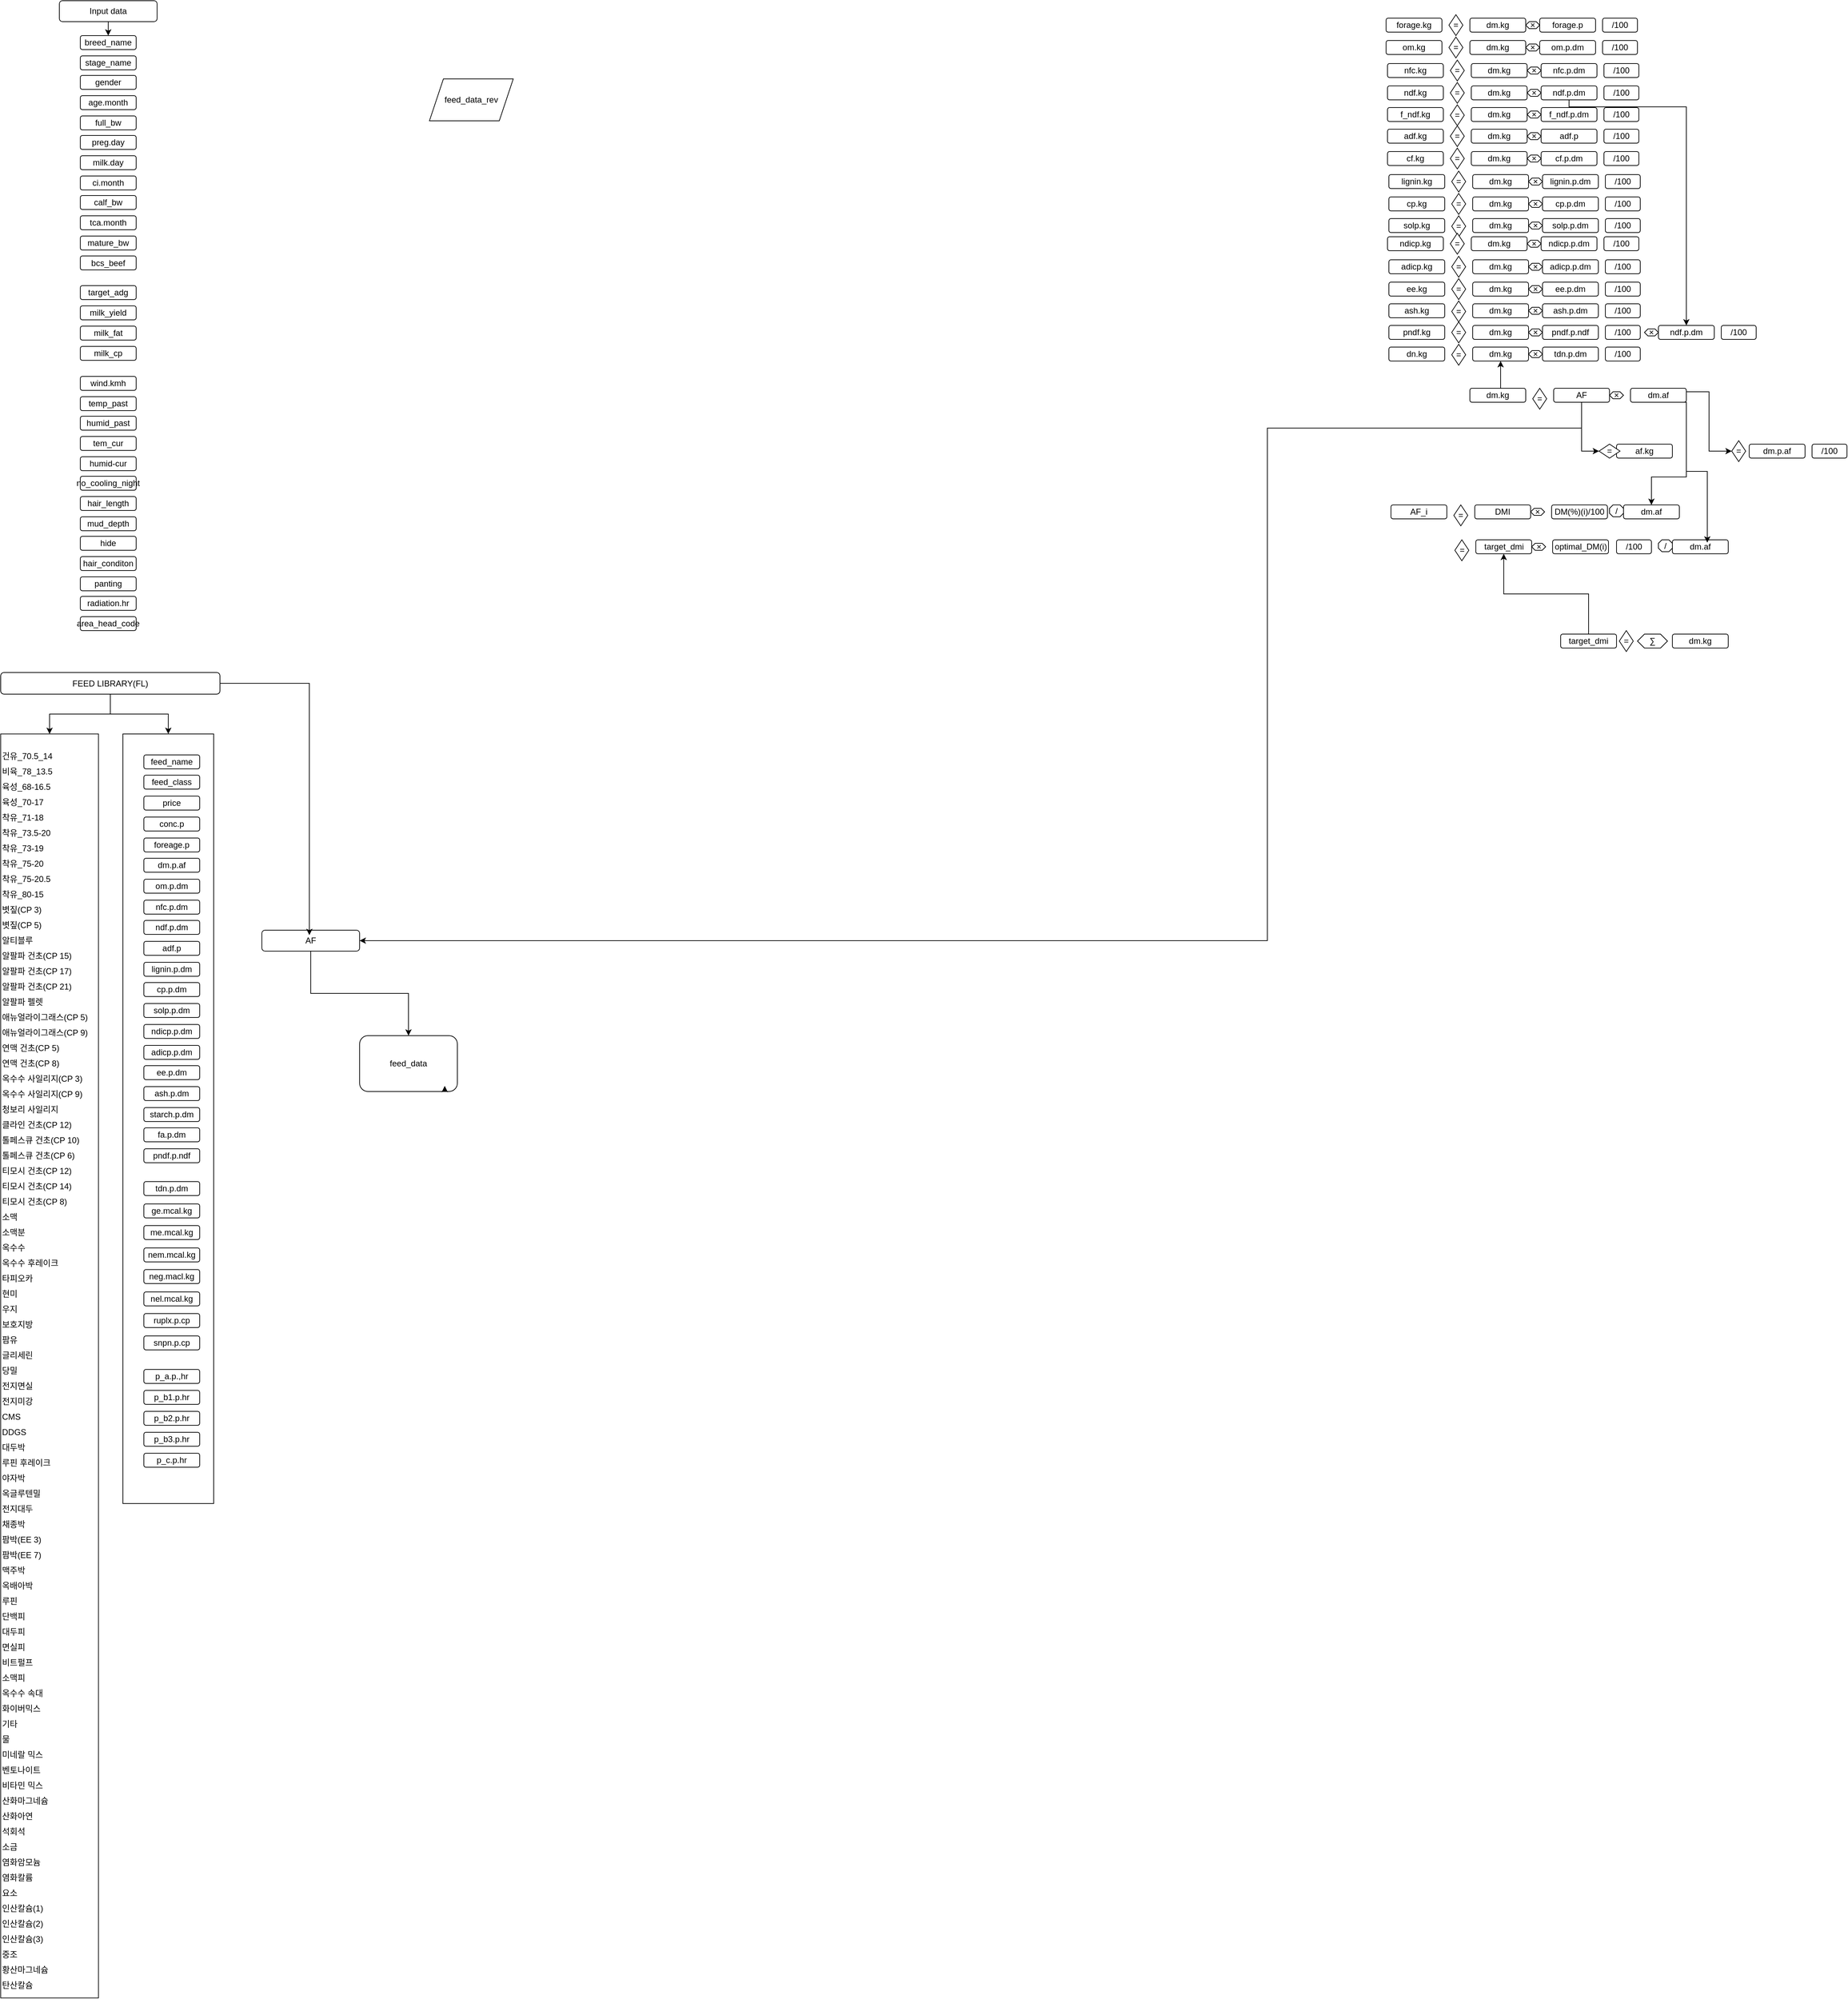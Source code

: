 <mxfile version="28.1.1">
  <diagram name="페이지-1" id="SmW_AwVAWU78kg_NEIRn">
    <mxGraphModel dx="4035" dy="1984" grid="1" gridSize="10" guides="1" tooltips="1" connect="1" arrows="1" fold="1" page="1" pageScale="1" pageWidth="827" pageHeight="1169" math="0" shadow="0">
      <root>
        <mxCell id="0" />
        <mxCell id="1" parent="0" />
        <mxCell id="NkLkqoC_KYj46b-fXLGR-1" value="af.kg" style="rounded=1;whiteSpace=wrap;html=1;" parent="1" vertex="1">
          <mxGeometry x="350" y="473" width="80" height="20" as="geometry" />
        </mxCell>
        <mxCell id="5HfsjVYCLDOKEPZBOpGv-116" style="edgeStyle=orthogonalEdgeStyle;rounded=0;orthogonalLoop=1;jettySize=auto;html=1;exitX=0.5;exitY=1;exitDx=0;exitDy=0;entryX=0.5;entryY=1;entryDx=0;entryDy=0;" edge="1" parent="1" source="NkLkqoC_KYj46b-fXLGR-2" target="5HfsjVYCLDOKEPZBOpGv-115">
          <mxGeometry relative="1" as="geometry" />
        </mxCell>
        <mxCell id="5HfsjVYCLDOKEPZBOpGv-186" style="edgeStyle=orthogonalEdgeStyle;rounded=0;orthogonalLoop=1;jettySize=auto;html=1;exitX=0.5;exitY=1;exitDx=0;exitDy=0;entryX=1;entryY=0.5;entryDx=0;entryDy=0;" edge="1" parent="1" source="NkLkqoC_KYj46b-fXLGR-2" target="5HfsjVYCLDOKEPZBOpGv-141">
          <mxGeometry relative="1" as="geometry">
            <Array as="points">
              <mxPoint x="300" y="450" />
              <mxPoint x="-150" y="450" />
              <mxPoint x="-150" y="1184" />
            </Array>
          </mxGeometry>
        </mxCell>
        <mxCell id="NkLkqoC_KYj46b-fXLGR-2" value="AF" style="rounded=1;whiteSpace=wrap;html=1;" parent="1" vertex="1">
          <mxGeometry x="260" y="393" width="80" height="20" as="geometry" />
        </mxCell>
        <mxCell id="NkLkqoC_KYj46b-fXLGR-115" style="edgeStyle=orthogonalEdgeStyle;rounded=0;orthogonalLoop=1;jettySize=auto;html=1;exitX=0.5;exitY=0;exitDx=0;exitDy=0;entryX=0.5;entryY=1;entryDx=0;entryDy=0;" parent="1" source="NkLkqoC_KYj46b-fXLGR-4" target="NkLkqoC_KYj46b-fXLGR-105" edge="1">
          <mxGeometry relative="1" as="geometry" />
        </mxCell>
        <mxCell id="NkLkqoC_KYj46b-fXLGR-4" value="dm.kg" style="rounded=1;whiteSpace=wrap;html=1;" parent="1" vertex="1">
          <mxGeometry x="140" y="393" width="80" height="20" as="geometry" />
        </mxCell>
        <mxCell id="NkLkqoC_KYj46b-fXLGR-5" value="dm.p.af" style="rounded=1;whiteSpace=wrap;html=1;" parent="1" vertex="1">
          <mxGeometry x="540" y="473" width="80" height="20" as="geometry" />
        </mxCell>
        <mxCell id="NkLkqoC_KYj46b-fXLGR-7" value="=" style="rhombus;whiteSpace=wrap;html=1;" parent="1" vertex="1">
          <mxGeometry x="230" y="393" width="20" height="30" as="geometry" />
        </mxCell>
        <mxCell id="NkLkqoC_KYj46b-fXLGR-10" value="×" style="whiteSpace=wrap;html=1;shape=mxgraph.basic.octagon2;align=center;verticalAlign=middle;dx=15;" parent="1" vertex="1">
          <mxGeometry x="340" y="398" width="20" height="10" as="geometry" />
        </mxCell>
        <mxCell id="NkLkqoC_KYj46b-fXLGR-11" value="/100" style="rounded=1;whiteSpace=wrap;html=1;" parent="1" vertex="1">
          <mxGeometry x="630" y="473" width="50" height="20" as="geometry" />
        </mxCell>
        <mxCell id="NkLkqoC_KYj46b-fXLGR-12" value="dm.kg" style="rounded=1;whiteSpace=wrap;html=1;" parent="1" vertex="1">
          <mxGeometry x="140" y="-137" width="80" height="20" as="geometry" />
        </mxCell>
        <mxCell id="NkLkqoC_KYj46b-fXLGR-13" value="forage.p" style="rounded=1;whiteSpace=wrap;html=1;" parent="1" vertex="1">
          <mxGeometry x="240" y="-137" width="80" height="20" as="geometry" />
        </mxCell>
        <mxCell id="NkLkqoC_KYj46b-fXLGR-14" value="×" style="whiteSpace=wrap;html=1;shape=mxgraph.basic.octagon2;align=center;verticalAlign=middle;dx=15;" parent="1" vertex="1">
          <mxGeometry x="220" y="-132" width="20" height="10" as="geometry" />
        </mxCell>
        <mxCell id="NkLkqoC_KYj46b-fXLGR-15" value="/100" style="rounded=1;whiteSpace=wrap;html=1;" parent="1" vertex="1">
          <mxGeometry x="330" y="-137" width="50" height="20" as="geometry" />
        </mxCell>
        <mxCell id="NkLkqoC_KYj46b-fXLGR-16" value="forage.kg" style="rounded=1;whiteSpace=wrap;html=1;" parent="1" vertex="1">
          <mxGeometry x="20" y="-137" width="80" height="20" as="geometry" />
        </mxCell>
        <mxCell id="NkLkqoC_KYj46b-fXLGR-17" value="=" style="rhombus;whiteSpace=wrap;html=1;" parent="1" vertex="1">
          <mxGeometry x="110" y="-142" width="20" height="30" as="geometry" />
        </mxCell>
        <mxCell id="NkLkqoC_KYj46b-fXLGR-18" value="dm.kg" style="rounded=1;whiteSpace=wrap;html=1;" parent="1" vertex="1">
          <mxGeometry x="140" y="-105" width="80" height="20" as="geometry" />
        </mxCell>
        <mxCell id="NkLkqoC_KYj46b-fXLGR-19" value="om.p.dm" style="rounded=1;whiteSpace=wrap;html=1;" parent="1" vertex="1">
          <mxGeometry x="240" y="-105" width="80" height="20" as="geometry" />
        </mxCell>
        <mxCell id="NkLkqoC_KYj46b-fXLGR-20" value="×" style="whiteSpace=wrap;html=1;shape=mxgraph.basic.octagon2;align=center;verticalAlign=middle;dx=15;" parent="1" vertex="1">
          <mxGeometry x="220" y="-100" width="20" height="10" as="geometry" />
        </mxCell>
        <mxCell id="NkLkqoC_KYj46b-fXLGR-21" value="/100" style="rounded=1;whiteSpace=wrap;html=1;" parent="1" vertex="1">
          <mxGeometry x="330" y="-105" width="50" height="20" as="geometry" />
        </mxCell>
        <mxCell id="NkLkqoC_KYj46b-fXLGR-22" value="om.kg" style="rounded=1;whiteSpace=wrap;html=1;" parent="1" vertex="1">
          <mxGeometry x="20" y="-105" width="80" height="20" as="geometry" />
        </mxCell>
        <mxCell id="NkLkqoC_KYj46b-fXLGR-23" value="=" style="rhombus;whiteSpace=wrap;html=1;" parent="1" vertex="1">
          <mxGeometry x="110" y="-110" width="20" height="30" as="geometry" />
        </mxCell>
        <mxCell id="NkLkqoC_KYj46b-fXLGR-24" value="dm.kg" style="rounded=1;whiteSpace=wrap;html=1;" parent="1" vertex="1">
          <mxGeometry x="142" y="-72" width="80" height="20" as="geometry" />
        </mxCell>
        <mxCell id="NkLkqoC_KYj46b-fXLGR-25" value="nfc.p.dm" style="rounded=1;whiteSpace=wrap;html=1;" parent="1" vertex="1">
          <mxGeometry x="242" y="-72" width="80" height="20" as="geometry" />
        </mxCell>
        <mxCell id="NkLkqoC_KYj46b-fXLGR-26" value="×" style="whiteSpace=wrap;html=1;shape=mxgraph.basic.octagon2;align=center;verticalAlign=middle;dx=15;" parent="1" vertex="1">
          <mxGeometry x="222" y="-67" width="20" height="10" as="geometry" />
        </mxCell>
        <mxCell id="NkLkqoC_KYj46b-fXLGR-27" value="/100" style="rounded=1;whiteSpace=wrap;html=1;" parent="1" vertex="1">
          <mxGeometry x="332" y="-72" width="50" height="20" as="geometry" />
        </mxCell>
        <mxCell id="NkLkqoC_KYj46b-fXLGR-28" value="nfc.kg" style="rounded=1;whiteSpace=wrap;html=1;" parent="1" vertex="1">
          <mxGeometry x="22" y="-72" width="80" height="20" as="geometry" />
        </mxCell>
        <mxCell id="NkLkqoC_KYj46b-fXLGR-29" value="=" style="rhombus;whiteSpace=wrap;html=1;" parent="1" vertex="1">
          <mxGeometry x="112" y="-77" width="20" height="30" as="geometry" />
        </mxCell>
        <mxCell id="NkLkqoC_KYj46b-fXLGR-30" value="dm.kg" style="rounded=1;whiteSpace=wrap;html=1;" parent="1" vertex="1">
          <mxGeometry x="142" y="-40" width="80" height="20" as="geometry" />
        </mxCell>
        <mxCell id="NkLkqoC_KYj46b-fXLGR-114" style="edgeStyle=orthogonalEdgeStyle;rounded=0;orthogonalLoop=1;jettySize=auto;html=1;exitX=0.5;exitY=1;exitDx=0;exitDy=0;" parent="1" source="NkLkqoC_KYj46b-fXLGR-31" target="NkLkqoC_KYj46b-fXLGR-111" edge="1">
          <mxGeometry relative="1" as="geometry">
            <Array as="points">
              <mxPoint x="282" y="-10" />
              <mxPoint x="450" y="-10" />
            </Array>
          </mxGeometry>
        </mxCell>
        <mxCell id="NkLkqoC_KYj46b-fXLGR-31" value="ndf.p.dm" style="rounded=1;whiteSpace=wrap;html=1;" parent="1" vertex="1">
          <mxGeometry x="242" y="-40" width="80" height="20" as="geometry" />
        </mxCell>
        <mxCell id="NkLkqoC_KYj46b-fXLGR-32" value="×" style="whiteSpace=wrap;html=1;shape=mxgraph.basic.octagon2;align=center;verticalAlign=middle;dx=15;" parent="1" vertex="1">
          <mxGeometry x="222" y="-35" width="20" height="10" as="geometry" />
        </mxCell>
        <mxCell id="NkLkqoC_KYj46b-fXLGR-33" value="/100" style="rounded=1;whiteSpace=wrap;html=1;" parent="1" vertex="1">
          <mxGeometry x="332" y="-40" width="50" height="20" as="geometry" />
        </mxCell>
        <mxCell id="NkLkqoC_KYj46b-fXLGR-34" value="ndf.kg" style="rounded=1;whiteSpace=wrap;html=1;" parent="1" vertex="1">
          <mxGeometry x="22" y="-40" width="80" height="20" as="geometry" />
        </mxCell>
        <mxCell id="NkLkqoC_KYj46b-fXLGR-35" value="=" style="rhombus;whiteSpace=wrap;html=1;" parent="1" vertex="1">
          <mxGeometry x="112" y="-45" width="20" height="30" as="geometry" />
        </mxCell>
        <mxCell id="NkLkqoC_KYj46b-fXLGR-38" value="dm.kg" style="rounded=1;whiteSpace=wrap;html=1;" parent="1" vertex="1">
          <mxGeometry x="142" y="-9" width="80" height="20" as="geometry" />
        </mxCell>
        <mxCell id="NkLkqoC_KYj46b-fXLGR-39" value="f_ndf.p.dm" style="rounded=1;whiteSpace=wrap;html=1;" parent="1" vertex="1">
          <mxGeometry x="242" y="-9" width="80" height="20" as="geometry" />
        </mxCell>
        <mxCell id="NkLkqoC_KYj46b-fXLGR-40" value="×" style="whiteSpace=wrap;html=1;shape=mxgraph.basic.octagon2;align=center;verticalAlign=middle;dx=15;" parent="1" vertex="1">
          <mxGeometry x="222" y="-4" width="20" height="10" as="geometry" />
        </mxCell>
        <mxCell id="NkLkqoC_KYj46b-fXLGR-41" value="/100" style="rounded=1;whiteSpace=wrap;html=1;" parent="1" vertex="1">
          <mxGeometry x="332" y="-9" width="50" height="20" as="geometry" />
        </mxCell>
        <mxCell id="NkLkqoC_KYj46b-fXLGR-42" value="f_ndf.kg" style="rounded=1;whiteSpace=wrap;html=1;" parent="1" vertex="1">
          <mxGeometry x="22" y="-9" width="80" height="20" as="geometry" />
        </mxCell>
        <mxCell id="NkLkqoC_KYj46b-fXLGR-43" value="=" style="rhombus;whiteSpace=wrap;html=1;" parent="1" vertex="1">
          <mxGeometry x="112" y="-13" width="20" height="30" as="geometry" />
        </mxCell>
        <mxCell id="NkLkqoC_KYj46b-fXLGR-44" value="dm.kg" style="rounded=1;whiteSpace=wrap;html=1;" parent="1" vertex="1">
          <mxGeometry x="142" y="22" width="80" height="20" as="geometry" />
        </mxCell>
        <mxCell id="NkLkqoC_KYj46b-fXLGR-45" value="adf.p" style="rounded=1;whiteSpace=wrap;html=1;" parent="1" vertex="1">
          <mxGeometry x="242" y="22" width="80" height="20" as="geometry" />
        </mxCell>
        <mxCell id="NkLkqoC_KYj46b-fXLGR-46" value="×" style="whiteSpace=wrap;html=1;shape=mxgraph.basic.octagon2;align=center;verticalAlign=middle;dx=15;" parent="1" vertex="1">
          <mxGeometry x="222" y="27" width="20" height="10" as="geometry" />
        </mxCell>
        <mxCell id="NkLkqoC_KYj46b-fXLGR-47" value="/100" style="rounded=1;whiteSpace=wrap;html=1;" parent="1" vertex="1">
          <mxGeometry x="332" y="22" width="50" height="20" as="geometry" />
        </mxCell>
        <mxCell id="NkLkqoC_KYj46b-fXLGR-48" value="adf.kg" style="rounded=1;whiteSpace=wrap;html=1;" parent="1" vertex="1">
          <mxGeometry x="22" y="22" width="80" height="20" as="geometry" />
        </mxCell>
        <mxCell id="NkLkqoC_KYj46b-fXLGR-49" value="=" style="rhombus;whiteSpace=wrap;html=1;" parent="1" vertex="1">
          <mxGeometry x="112" y="17" width="20" height="30" as="geometry" />
        </mxCell>
        <mxCell id="NkLkqoC_KYj46b-fXLGR-50" value="dm.kg" style="rounded=1;whiteSpace=wrap;html=1;" parent="1" vertex="1">
          <mxGeometry x="142" y="54" width="80" height="20" as="geometry" />
        </mxCell>
        <mxCell id="NkLkqoC_KYj46b-fXLGR-51" value="cf.p.dm" style="rounded=1;whiteSpace=wrap;html=1;" parent="1" vertex="1">
          <mxGeometry x="242" y="54" width="80" height="20" as="geometry" />
        </mxCell>
        <mxCell id="NkLkqoC_KYj46b-fXLGR-52" value="×" style="whiteSpace=wrap;html=1;shape=mxgraph.basic.octagon2;align=center;verticalAlign=middle;dx=15;" parent="1" vertex="1">
          <mxGeometry x="222" y="59" width="20" height="10" as="geometry" />
        </mxCell>
        <mxCell id="NkLkqoC_KYj46b-fXLGR-53" value="/100" style="rounded=1;whiteSpace=wrap;html=1;" parent="1" vertex="1">
          <mxGeometry x="332" y="54" width="50" height="20" as="geometry" />
        </mxCell>
        <mxCell id="NkLkqoC_KYj46b-fXLGR-54" value="cf.kg" style="rounded=1;whiteSpace=wrap;html=1;" parent="1" vertex="1">
          <mxGeometry x="22" y="54" width="80" height="20" as="geometry" />
        </mxCell>
        <mxCell id="NkLkqoC_KYj46b-fXLGR-55" value="=" style="rhombus;whiteSpace=wrap;html=1;" parent="1" vertex="1">
          <mxGeometry x="112" y="49" width="20" height="30" as="geometry" />
        </mxCell>
        <mxCell id="NkLkqoC_KYj46b-fXLGR-56" value="dm.kg" style="rounded=1;whiteSpace=wrap;html=1;" parent="1" vertex="1">
          <mxGeometry x="144" y="87" width="80" height="20" as="geometry" />
        </mxCell>
        <mxCell id="NkLkqoC_KYj46b-fXLGR-57" value="lignin.p.dm" style="rounded=1;whiteSpace=wrap;html=1;" parent="1" vertex="1">
          <mxGeometry x="244" y="87" width="80" height="20" as="geometry" />
        </mxCell>
        <mxCell id="NkLkqoC_KYj46b-fXLGR-58" value="×" style="whiteSpace=wrap;html=1;shape=mxgraph.basic.octagon2;align=center;verticalAlign=middle;dx=15;" parent="1" vertex="1">
          <mxGeometry x="224" y="92" width="20" height="10" as="geometry" />
        </mxCell>
        <mxCell id="NkLkqoC_KYj46b-fXLGR-59" value="/100" style="rounded=1;whiteSpace=wrap;html=1;" parent="1" vertex="1">
          <mxGeometry x="334" y="87" width="50" height="20" as="geometry" />
        </mxCell>
        <mxCell id="NkLkqoC_KYj46b-fXLGR-60" value="lignin.kg" style="rounded=1;whiteSpace=wrap;html=1;" parent="1" vertex="1">
          <mxGeometry x="24" y="87" width="80" height="20" as="geometry" />
        </mxCell>
        <mxCell id="NkLkqoC_KYj46b-fXLGR-61" value="=" style="rhombus;whiteSpace=wrap;html=1;" parent="1" vertex="1">
          <mxGeometry x="114" y="82" width="20" height="30" as="geometry" />
        </mxCell>
        <mxCell id="NkLkqoC_KYj46b-fXLGR-62" value="dm.kg" style="rounded=1;whiteSpace=wrap;html=1;" parent="1" vertex="1">
          <mxGeometry x="144" y="119" width="80" height="20" as="geometry" />
        </mxCell>
        <mxCell id="NkLkqoC_KYj46b-fXLGR-63" value="cp.p.dm" style="rounded=1;whiteSpace=wrap;html=1;" parent="1" vertex="1">
          <mxGeometry x="244" y="119" width="80" height="20" as="geometry" />
        </mxCell>
        <mxCell id="NkLkqoC_KYj46b-fXLGR-64" value="×" style="whiteSpace=wrap;html=1;shape=mxgraph.basic.octagon2;align=center;verticalAlign=middle;dx=15;" parent="1" vertex="1">
          <mxGeometry x="224" y="124" width="20" height="10" as="geometry" />
        </mxCell>
        <mxCell id="NkLkqoC_KYj46b-fXLGR-65" value="/100" style="rounded=1;whiteSpace=wrap;html=1;" parent="1" vertex="1">
          <mxGeometry x="334" y="119" width="50" height="20" as="geometry" />
        </mxCell>
        <mxCell id="NkLkqoC_KYj46b-fXLGR-66" value="cp.kg" style="rounded=1;whiteSpace=wrap;html=1;" parent="1" vertex="1">
          <mxGeometry x="24" y="119" width="80" height="20" as="geometry" />
        </mxCell>
        <mxCell id="NkLkqoC_KYj46b-fXLGR-67" value="=" style="rhombus;whiteSpace=wrap;html=1;" parent="1" vertex="1">
          <mxGeometry x="114" y="114" width="20" height="30" as="geometry" />
        </mxCell>
        <mxCell id="NkLkqoC_KYj46b-fXLGR-68" value="dm.kg" style="rounded=1;whiteSpace=wrap;html=1;" parent="1" vertex="1">
          <mxGeometry x="144" y="150" width="80" height="20" as="geometry" />
        </mxCell>
        <mxCell id="NkLkqoC_KYj46b-fXLGR-69" value="solp.p.dm" style="rounded=1;whiteSpace=wrap;html=1;" parent="1" vertex="1">
          <mxGeometry x="244" y="150" width="80" height="20" as="geometry" />
        </mxCell>
        <mxCell id="NkLkqoC_KYj46b-fXLGR-70" value="×" style="whiteSpace=wrap;html=1;shape=mxgraph.basic.octagon2;align=center;verticalAlign=middle;dx=2.5;" parent="1" vertex="1">
          <mxGeometry x="224" y="155" width="20" height="10" as="geometry" />
        </mxCell>
        <mxCell id="NkLkqoC_KYj46b-fXLGR-71" value="/100" style="rounded=1;whiteSpace=wrap;html=1;" parent="1" vertex="1">
          <mxGeometry x="334" y="150" width="50" height="20" as="geometry" />
        </mxCell>
        <mxCell id="NkLkqoC_KYj46b-fXLGR-72" value="solp.kg" style="rounded=1;whiteSpace=wrap;html=1;" parent="1" vertex="1">
          <mxGeometry x="24" y="150" width="80" height="20" as="geometry" />
        </mxCell>
        <mxCell id="NkLkqoC_KYj46b-fXLGR-73" value="=" style="rhombus;whiteSpace=wrap;html=1;" parent="1" vertex="1">
          <mxGeometry x="114" y="146" width="20" height="30" as="geometry" />
        </mxCell>
        <mxCell id="NkLkqoC_KYj46b-fXLGR-74" value="dm.kg" style="rounded=1;whiteSpace=wrap;html=1;" parent="1" vertex="1">
          <mxGeometry x="142" y="176" width="80" height="20" as="geometry" />
        </mxCell>
        <mxCell id="NkLkqoC_KYj46b-fXLGR-75" value="ndicp.p.dm" style="rounded=1;whiteSpace=wrap;html=1;" parent="1" vertex="1">
          <mxGeometry x="242" y="176" width="80" height="20" as="geometry" />
        </mxCell>
        <mxCell id="NkLkqoC_KYj46b-fXLGR-76" value="×" style="whiteSpace=wrap;html=1;shape=mxgraph.basic.octagon2;align=center;verticalAlign=middle;dx=15;" parent="1" vertex="1">
          <mxGeometry x="222" y="181" width="20" height="10" as="geometry" />
        </mxCell>
        <mxCell id="NkLkqoC_KYj46b-fXLGR-77" value="/100" style="rounded=1;whiteSpace=wrap;html=1;" parent="1" vertex="1">
          <mxGeometry x="332" y="176" width="50" height="20" as="geometry" />
        </mxCell>
        <mxCell id="NkLkqoC_KYj46b-fXLGR-78" value="ndicp.kg" style="rounded=1;whiteSpace=wrap;html=1;" parent="1" vertex="1">
          <mxGeometry x="22" y="176" width="80" height="20" as="geometry" />
        </mxCell>
        <mxCell id="NkLkqoC_KYj46b-fXLGR-79" value="dm.kg" style="rounded=1;whiteSpace=wrap;html=1;" parent="1" vertex="1">
          <mxGeometry x="144" y="209" width="80" height="20" as="geometry" />
        </mxCell>
        <mxCell id="NkLkqoC_KYj46b-fXLGR-80" value="adicp.p.dm" style="rounded=1;whiteSpace=wrap;html=1;" parent="1" vertex="1">
          <mxGeometry x="244" y="209" width="80" height="20" as="geometry" />
        </mxCell>
        <mxCell id="NkLkqoC_KYj46b-fXLGR-81" value="×" style="whiteSpace=wrap;html=1;shape=mxgraph.basic.octagon2;align=center;verticalAlign=middle;dx=15;" parent="1" vertex="1">
          <mxGeometry x="224" y="214" width="20" height="10" as="geometry" />
        </mxCell>
        <mxCell id="NkLkqoC_KYj46b-fXLGR-82" value="/100" style="rounded=1;whiteSpace=wrap;html=1;" parent="1" vertex="1">
          <mxGeometry x="334" y="209" width="50" height="20" as="geometry" />
        </mxCell>
        <mxCell id="NkLkqoC_KYj46b-fXLGR-83" value="adicp.kg" style="rounded=1;whiteSpace=wrap;html=1;" parent="1" vertex="1">
          <mxGeometry x="24" y="209" width="80" height="20" as="geometry" />
        </mxCell>
        <mxCell id="NkLkqoC_KYj46b-fXLGR-84" value="=" style="rhombus;whiteSpace=wrap;html=1;" parent="1" vertex="1">
          <mxGeometry x="114" y="204" width="20" height="30" as="geometry" />
        </mxCell>
        <mxCell id="NkLkqoC_KYj46b-fXLGR-85" value="dm.kg" style="rounded=1;whiteSpace=wrap;html=1;" parent="1" vertex="1">
          <mxGeometry x="144" y="241" width="80" height="20" as="geometry" />
        </mxCell>
        <mxCell id="NkLkqoC_KYj46b-fXLGR-86" value="ee.p.dm" style="rounded=1;whiteSpace=wrap;html=1;" parent="1" vertex="1">
          <mxGeometry x="244" y="241" width="80" height="20" as="geometry" />
        </mxCell>
        <mxCell id="NkLkqoC_KYj46b-fXLGR-87" value="×" style="whiteSpace=wrap;html=1;shape=mxgraph.basic.octagon2;align=center;verticalAlign=middle;dx=15;" parent="1" vertex="1">
          <mxGeometry x="224" y="246" width="20" height="10" as="geometry" />
        </mxCell>
        <mxCell id="NkLkqoC_KYj46b-fXLGR-88" value="/100" style="rounded=1;whiteSpace=wrap;html=1;" parent="1" vertex="1">
          <mxGeometry x="334" y="241" width="50" height="20" as="geometry" />
        </mxCell>
        <mxCell id="NkLkqoC_KYj46b-fXLGR-89" value="ee.kg" style="rounded=1;whiteSpace=wrap;html=1;" parent="1" vertex="1">
          <mxGeometry x="24" y="241" width="80" height="20" as="geometry" />
        </mxCell>
        <mxCell id="NkLkqoC_KYj46b-fXLGR-90" value="=" style="rhombus;whiteSpace=wrap;html=1;" parent="1" vertex="1">
          <mxGeometry x="114" y="236" width="20" height="30" as="geometry" />
        </mxCell>
        <mxCell id="NkLkqoC_KYj46b-fXLGR-91" value="dm.kg" style="rounded=1;whiteSpace=wrap;html=1;" parent="1" vertex="1">
          <mxGeometry x="144" y="272" width="80" height="20" as="geometry" />
        </mxCell>
        <mxCell id="NkLkqoC_KYj46b-fXLGR-92" value="ash.p.dm" style="rounded=1;whiteSpace=wrap;html=1;" parent="1" vertex="1">
          <mxGeometry x="244" y="272" width="80" height="20" as="geometry" />
        </mxCell>
        <mxCell id="NkLkqoC_KYj46b-fXLGR-93" value="×" style="whiteSpace=wrap;html=1;shape=mxgraph.basic.octagon2;align=center;verticalAlign=middle;dx=2.5;" parent="1" vertex="1">
          <mxGeometry x="224" y="277" width="20" height="10" as="geometry" />
        </mxCell>
        <mxCell id="NkLkqoC_KYj46b-fXLGR-94" value="/100" style="rounded=1;whiteSpace=wrap;html=1;" parent="1" vertex="1">
          <mxGeometry x="334" y="272" width="50" height="20" as="geometry" />
        </mxCell>
        <mxCell id="NkLkqoC_KYj46b-fXLGR-95" value="ash.kg" style="rounded=1;whiteSpace=wrap;html=1;" parent="1" vertex="1">
          <mxGeometry x="24" y="272" width="80" height="20" as="geometry" />
        </mxCell>
        <mxCell id="NkLkqoC_KYj46b-fXLGR-96" value="=" style="rhombus;whiteSpace=wrap;html=1;" parent="1" vertex="1">
          <mxGeometry x="114" y="268" width="20" height="30" as="geometry" />
        </mxCell>
        <mxCell id="NkLkqoC_KYj46b-fXLGR-97" value="=" style="rhombus;whiteSpace=wrap;html=1;" parent="1" vertex="1">
          <mxGeometry x="112" y="171" width="20" height="30" as="geometry" />
        </mxCell>
        <mxCell id="NkLkqoC_KYj46b-fXLGR-99" value="dm.kg" style="rounded=1;whiteSpace=wrap;html=1;" parent="1" vertex="1">
          <mxGeometry x="144" y="303" width="80" height="20" as="geometry" />
        </mxCell>
        <mxCell id="NkLkqoC_KYj46b-fXLGR-100" value="pndf.p.ndf" style="rounded=1;whiteSpace=wrap;html=1;" parent="1" vertex="1">
          <mxGeometry x="244" y="303" width="80" height="20" as="geometry" />
        </mxCell>
        <mxCell id="NkLkqoC_KYj46b-fXLGR-101" value="×" style="whiteSpace=wrap;html=1;shape=mxgraph.basic.octagon2;align=center;verticalAlign=middle;dx=15;" parent="1" vertex="1">
          <mxGeometry x="224" y="308" width="20" height="10" as="geometry" />
        </mxCell>
        <mxCell id="NkLkqoC_KYj46b-fXLGR-102" value="/100" style="rounded=1;whiteSpace=wrap;html=1;" parent="1" vertex="1">
          <mxGeometry x="334" y="303" width="50" height="20" as="geometry" />
        </mxCell>
        <mxCell id="NkLkqoC_KYj46b-fXLGR-103" value="pndf.kg" style="rounded=1;whiteSpace=wrap;html=1;" parent="1" vertex="1">
          <mxGeometry x="24" y="303" width="80" height="20" as="geometry" />
        </mxCell>
        <mxCell id="NkLkqoC_KYj46b-fXLGR-104" value="=" style="rhombus;whiteSpace=wrap;html=1;" parent="1" vertex="1">
          <mxGeometry x="114" y="298" width="20" height="30" as="geometry" />
        </mxCell>
        <mxCell id="NkLkqoC_KYj46b-fXLGR-105" value="dm.kg" style="rounded=1;whiteSpace=wrap;html=1;" parent="1" vertex="1">
          <mxGeometry x="144" y="334" width="80" height="20" as="geometry" />
        </mxCell>
        <mxCell id="NkLkqoC_KYj46b-fXLGR-106" value="tdn.p.dm" style="rounded=1;whiteSpace=wrap;html=1;" parent="1" vertex="1">
          <mxGeometry x="244" y="334" width="80" height="20" as="geometry" />
        </mxCell>
        <mxCell id="NkLkqoC_KYj46b-fXLGR-107" value="×" style="whiteSpace=wrap;html=1;shape=mxgraph.basic.octagon2;align=center;verticalAlign=middle;dx=2.5;" parent="1" vertex="1">
          <mxGeometry x="224" y="339" width="20" height="10" as="geometry" />
        </mxCell>
        <mxCell id="NkLkqoC_KYj46b-fXLGR-108" value="/100" style="rounded=1;whiteSpace=wrap;html=1;" parent="1" vertex="1">
          <mxGeometry x="334" y="334" width="50" height="20" as="geometry" />
        </mxCell>
        <mxCell id="NkLkqoC_KYj46b-fXLGR-109" value="dn.kg" style="rounded=1;whiteSpace=wrap;html=1;" parent="1" vertex="1">
          <mxGeometry x="24" y="334" width="80" height="20" as="geometry" />
        </mxCell>
        <mxCell id="NkLkqoC_KYj46b-fXLGR-110" value="=" style="rhombus;whiteSpace=wrap;html=1;" parent="1" vertex="1">
          <mxGeometry x="114" y="330" width="20" height="30" as="geometry" />
        </mxCell>
        <mxCell id="NkLkqoC_KYj46b-fXLGR-111" value="ndf.p.dm" style="rounded=1;whiteSpace=wrap;html=1;" parent="1" vertex="1">
          <mxGeometry x="410" y="303" width="80" height="20" as="geometry" />
        </mxCell>
        <mxCell id="NkLkqoC_KYj46b-fXLGR-112" value="×" style="whiteSpace=wrap;html=1;shape=mxgraph.basic.octagon2;align=center;verticalAlign=middle;dx=15;" parent="1" vertex="1">
          <mxGeometry x="390" y="308" width="20" height="10" as="geometry" />
        </mxCell>
        <mxCell id="NkLkqoC_KYj46b-fXLGR-113" value="/100" style="rounded=1;whiteSpace=wrap;html=1;" parent="1" vertex="1">
          <mxGeometry x="500" y="303" width="50" height="20" as="geometry" />
        </mxCell>
        <mxCell id="NkLkqoC_KYj46b-fXLGR-116" value="breed_name" style="rounded=1;whiteSpace=wrap;html=1;" parent="1" vertex="1">
          <mxGeometry x="-1850" y="-112" width="80" height="20" as="geometry" />
        </mxCell>
        <mxCell id="NkLkqoC_KYj46b-fXLGR-117" value="stage_name" style="rounded=1;whiteSpace=wrap;html=1;" parent="1" vertex="1">
          <mxGeometry x="-1850" y="-83" width="80" height="20" as="geometry" />
        </mxCell>
        <mxCell id="NkLkqoC_KYj46b-fXLGR-118" value="gender" style="rounded=1;whiteSpace=wrap;html=1;" parent="1" vertex="1">
          <mxGeometry x="-1850" y="-55" width="80" height="20" as="geometry" />
        </mxCell>
        <mxCell id="NkLkqoC_KYj46b-fXLGR-119" value="age.month" style="rounded=1;whiteSpace=wrap;html=1;" parent="1" vertex="1">
          <mxGeometry x="-1850" y="-26" width="80" height="20" as="geometry" />
        </mxCell>
        <mxCell id="5HfsjVYCLDOKEPZBOpGv-1" value="full_bw" style="rounded=1;whiteSpace=wrap;html=1;" vertex="1" parent="1">
          <mxGeometry x="-1850" y="3" width="80" height="20" as="geometry" />
        </mxCell>
        <mxCell id="5HfsjVYCLDOKEPZBOpGv-2" value="preg.day" style="rounded=1;whiteSpace=wrap;html=1;" vertex="1" parent="1">
          <mxGeometry x="-1850" y="31" width="80" height="20" as="geometry" />
        </mxCell>
        <mxCell id="5HfsjVYCLDOKEPZBOpGv-3" value="milk.day" style="rounded=1;whiteSpace=wrap;html=1;" vertex="1" parent="1">
          <mxGeometry x="-1850" y="60" width="80" height="20" as="geometry" />
        </mxCell>
        <mxCell id="5HfsjVYCLDOKEPZBOpGv-4" value="ci.month" style="rounded=1;whiteSpace=wrap;html=1;" vertex="1" parent="1">
          <mxGeometry x="-1850" y="89" width="80" height="20" as="geometry" />
        </mxCell>
        <mxCell id="5HfsjVYCLDOKEPZBOpGv-5" value="calf_bw" style="rounded=1;whiteSpace=wrap;html=1;" vertex="1" parent="1">
          <mxGeometry x="-1850" y="117" width="80" height="20" as="geometry" />
        </mxCell>
        <mxCell id="5HfsjVYCLDOKEPZBOpGv-6" value="tca.month" style="rounded=1;whiteSpace=wrap;html=1;" vertex="1" parent="1">
          <mxGeometry x="-1850" y="146" width="80" height="20" as="geometry" />
        </mxCell>
        <mxCell id="5HfsjVYCLDOKEPZBOpGv-7" value="mature_bw" style="rounded=1;whiteSpace=wrap;html=1;" vertex="1" parent="1">
          <mxGeometry x="-1850" y="175" width="80" height="20" as="geometry" />
        </mxCell>
        <mxCell id="5HfsjVYCLDOKEPZBOpGv-8" value="bcs_beef" style="rounded=1;whiteSpace=wrap;html=1;" vertex="1" parent="1">
          <mxGeometry x="-1850" y="203.5" width="80" height="20" as="geometry" />
        </mxCell>
        <mxCell id="5HfsjVYCLDOKEPZBOpGv-9" value="target_adg" style="rounded=1;whiteSpace=wrap;html=1;" vertex="1" parent="1">
          <mxGeometry x="-1850" y="246" width="80" height="20" as="geometry" />
        </mxCell>
        <mxCell id="5HfsjVYCLDOKEPZBOpGv-10" value="milk_yield" style="rounded=1;whiteSpace=wrap;html=1;" vertex="1" parent="1">
          <mxGeometry x="-1850" y="275" width="80" height="20" as="geometry" />
        </mxCell>
        <mxCell id="5HfsjVYCLDOKEPZBOpGv-11" value="milk_fat" style="rounded=1;whiteSpace=wrap;html=1;" vertex="1" parent="1">
          <mxGeometry x="-1850" y="304" width="80" height="20" as="geometry" />
        </mxCell>
        <mxCell id="5HfsjVYCLDOKEPZBOpGv-12" value="milk_cp" style="rounded=1;whiteSpace=wrap;html=1;" vertex="1" parent="1">
          <mxGeometry x="-1850" y="333" width="80" height="20" as="geometry" />
        </mxCell>
        <mxCell id="5HfsjVYCLDOKEPZBOpGv-13" value="wind.kmh" style="rounded=1;whiteSpace=wrap;html=1;" vertex="1" parent="1">
          <mxGeometry x="-1850" y="376" width="80" height="20" as="geometry" />
        </mxCell>
        <mxCell id="5HfsjVYCLDOKEPZBOpGv-14" value="temp_past" style="rounded=1;whiteSpace=wrap;html=1;" vertex="1" parent="1">
          <mxGeometry x="-1850" y="405" width="80" height="20" as="geometry" />
        </mxCell>
        <mxCell id="5HfsjVYCLDOKEPZBOpGv-15" value="humid_past" style="rounded=1;whiteSpace=wrap;html=1;" vertex="1" parent="1">
          <mxGeometry x="-1850" y="433" width="80" height="20" as="geometry" />
        </mxCell>
        <mxCell id="5HfsjVYCLDOKEPZBOpGv-16" value="tem_cur" style="rounded=1;whiteSpace=wrap;html=1;" vertex="1" parent="1">
          <mxGeometry x="-1850" y="462" width="80" height="20" as="geometry" />
        </mxCell>
        <mxCell id="5HfsjVYCLDOKEPZBOpGv-17" value="humid-cur" style="rounded=1;whiteSpace=wrap;html=1;" vertex="1" parent="1">
          <mxGeometry x="-1850" y="491" width="80" height="20" as="geometry" />
        </mxCell>
        <mxCell id="5HfsjVYCLDOKEPZBOpGv-18" value="no_cooling_night" style="rounded=1;whiteSpace=wrap;html=1;" vertex="1" parent="1">
          <mxGeometry x="-1850" y="519" width="80" height="20" as="geometry" />
        </mxCell>
        <mxCell id="5HfsjVYCLDOKEPZBOpGv-19" value="hair_length" style="rounded=1;whiteSpace=wrap;html=1;" vertex="1" parent="1">
          <mxGeometry x="-1850" y="548" width="80" height="20" as="geometry" />
        </mxCell>
        <mxCell id="5HfsjVYCLDOKEPZBOpGv-20" value="mud_depth" style="rounded=1;whiteSpace=wrap;html=1;" vertex="1" parent="1">
          <mxGeometry x="-1850" y="577" width="80" height="20" as="geometry" />
        </mxCell>
        <mxCell id="5HfsjVYCLDOKEPZBOpGv-21" value="hide" style="rounded=1;whiteSpace=wrap;html=1;" vertex="1" parent="1">
          <mxGeometry x="-1850" y="605" width="80" height="20" as="geometry" />
        </mxCell>
        <mxCell id="5HfsjVYCLDOKEPZBOpGv-22" value="hair_conditon" style="rounded=1;whiteSpace=wrap;html=1;" vertex="1" parent="1">
          <mxGeometry x="-1850" y="634" width="80" height="20" as="geometry" />
        </mxCell>
        <mxCell id="5HfsjVYCLDOKEPZBOpGv-23" value="panting" style="rounded=1;whiteSpace=wrap;html=1;" vertex="1" parent="1">
          <mxGeometry x="-1850" y="663" width="80" height="20" as="geometry" />
        </mxCell>
        <mxCell id="5HfsjVYCLDOKEPZBOpGv-24" value="radiation.hr" style="rounded=1;whiteSpace=wrap;html=1;" vertex="1" parent="1">
          <mxGeometry x="-1850" y="691" width="80" height="20" as="geometry" />
        </mxCell>
        <mxCell id="5HfsjVYCLDOKEPZBOpGv-25" value="area_head_code" style="rounded=1;whiteSpace=wrap;html=1;" vertex="1" parent="1">
          <mxGeometry x="-1850" y="720" width="80" height="20" as="geometry" />
        </mxCell>
        <mxCell id="5HfsjVYCLDOKEPZBOpGv-30" value="feed_name" style="rounded=1;whiteSpace=wrap;html=1;" vertex="1" parent="1">
          <mxGeometry x="-1759" y="918" width="80" height="20" as="geometry" />
        </mxCell>
        <mxCell id="5HfsjVYCLDOKEPZBOpGv-31" value="feed_class" style="rounded=1;whiteSpace=wrap;html=1;" vertex="1" parent="1">
          <mxGeometry x="-1759" y="947" width="80" height="20" as="geometry" />
        </mxCell>
        <mxCell id="5HfsjVYCLDOKEPZBOpGv-32" value="price" style="rounded=1;whiteSpace=wrap;html=1;" vertex="1" parent="1">
          <mxGeometry x="-1759" y="977" width="80" height="20" as="geometry" />
        </mxCell>
        <mxCell id="5HfsjVYCLDOKEPZBOpGv-33" value="conc.p" style="rounded=1;whiteSpace=wrap;html=1;" vertex="1" parent="1">
          <mxGeometry x="-1759" y="1007" width="80" height="20" as="geometry" />
        </mxCell>
        <mxCell id="5HfsjVYCLDOKEPZBOpGv-34" value="foreage.p" style="rounded=1;whiteSpace=wrap;html=1;" vertex="1" parent="1">
          <mxGeometry x="-1759" y="1037" width="80" height="20" as="geometry" />
        </mxCell>
        <mxCell id="5HfsjVYCLDOKEPZBOpGv-35" value="dm.p.af" style="rounded=1;whiteSpace=wrap;html=1;" vertex="1" parent="1">
          <mxGeometry x="-1759" y="1066" width="80" height="20" as="geometry" />
        </mxCell>
        <mxCell id="5HfsjVYCLDOKEPZBOpGv-36" value="om.p.dm" style="rounded=1;whiteSpace=wrap;html=1;" vertex="1" parent="1">
          <mxGeometry x="-1759" y="1096" width="80" height="20" as="geometry" />
        </mxCell>
        <mxCell id="5HfsjVYCLDOKEPZBOpGv-37" value="nfc.p.dm" style="rounded=1;whiteSpace=wrap;html=1;" vertex="1" parent="1">
          <mxGeometry x="-1759" y="1126" width="80" height="20" as="geometry" />
        </mxCell>
        <mxCell id="5HfsjVYCLDOKEPZBOpGv-38" value="ndf.p.dm" style="rounded=1;whiteSpace=wrap;html=1;" vertex="1" parent="1">
          <mxGeometry x="-1759" y="1155" width="80" height="20" as="geometry" />
        </mxCell>
        <mxCell id="5HfsjVYCLDOKEPZBOpGv-59" value="ge.mcal.kg" style="rounded=1;whiteSpace=wrap;html=1;" vertex="1" parent="1">
          <mxGeometry x="-1759" y="1561" width="80" height="20" as="geometry" />
        </mxCell>
        <mxCell id="5HfsjVYCLDOKEPZBOpGv-60" value="me.mcal.kg" style="rounded=1;whiteSpace=wrap;html=1;" vertex="1" parent="1">
          <mxGeometry x="-1759" y="1592" width="80" height="20" as="geometry" />
        </mxCell>
        <mxCell id="5HfsjVYCLDOKEPZBOpGv-61" value="nem.mcal.kg" style="rounded=1;whiteSpace=wrap;html=1;" vertex="1" parent="1">
          <mxGeometry x="-1759" y="1624" width="80" height="20" as="geometry" />
        </mxCell>
        <mxCell id="5HfsjVYCLDOKEPZBOpGv-62" value="neg.macl.kg" style="rounded=1;whiteSpace=wrap;html=1;" vertex="1" parent="1">
          <mxGeometry x="-1759" y="1655" width="80" height="20" as="geometry" />
        </mxCell>
        <mxCell id="5HfsjVYCLDOKEPZBOpGv-63" value="nel.mcal.kg" style="rounded=1;whiteSpace=wrap;html=1;" vertex="1" parent="1">
          <mxGeometry x="-1759" y="1687" width="80" height="20" as="geometry" />
        </mxCell>
        <mxCell id="5HfsjVYCLDOKEPZBOpGv-64" value="adf.p" style="rounded=1;whiteSpace=wrap;html=1;" vertex="1" parent="1">
          <mxGeometry x="-1759" y="1185" width="80" height="20" as="geometry" />
        </mxCell>
        <mxCell id="5HfsjVYCLDOKEPZBOpGv-65" value="p_a.p.,hr" style="rounded=1;whiteSpace=wrap;html=1;" vertex="1" parent="1">
          <mxGeometry x="-1759" y="1798" width="80" height="20" as="geometry" />
        </mxCell>
        <mxCell id="5HfsjVYCLDOKEPZBOpGv-66" value="lignin.p.dm" style="rounded=1;whiteSpace=wrap;html=1;" vertex="1" parent="1">
          <mxGeometry x="-1759" y="1215" width="80" height="20" as="geometry" />
        </mxCell>
        <mxCell id="5HfsjVYCLDOKEPZBOpGv-67" value="cp.p.dm" style="rounded=1;whiteSpace=wrap;html=1;" vertex="1" parent="1">
          <mxGeometry x="-1759" y="1244" width="80" height="20" as="geometry" />
        </mxCell>
        <mxCell id="5HfsjVYCLDOKEPZBOpGv-68" value="solp.p.dm" style="rounded=1;whiteSpace=wrap;html=1;" vertex="1" parent="1">
          <mxGeometry x="-1759" y="1274" width="80" height="20" as="geometry" />
        </mxCell>
        <mxCell id="5HfsjVYCLDOKEPZBOpGv-69" value="ndicp.p.dm" style="rounded=1;whiteSpace=wrap;html=1;" vertex="1" parent="1">
          <mxGeometry x="-1759" y="1304" width="80" height="20" as="geometry" />
        </mxCell>
        <mxCell id="5HfsjVYCLDOKEPZBOpGv-70" value="adicp.p.dm" style="rounded=1;whiteSpace=wrap;html=1;" vertex="1" parent="1">
          <mxGeometry x="-1759" y="1334" width="80" height="20" as="geometry" />
        </mxCell>
        <mxCell id="5HfsjVYCLDOKEPZBOpGv-71" value="ee.p.dm" style="rounded=1;whiteSpace=wrap;html=1;" vertex="1" parent="1">
          <mxGeometry x="-1759" y="1363" width="80" height="20" as="geometry" />
        </mxCell>
        <mxCell id="5HfsjVYCLDOKEPZBOpGv-72" value="ash.p.dm" style="rounded=1;whiteSpace=wrap;html=1;" vertex="1" parent="1">
          <mxGeometry x="-1759" y="1393" width="80" height="20" as="geometry" />
        </mxCell>
        <mxCell id="5HfsjVYCLDOKEPZBOpGv-73" value="pndf.p.ndf" style="rounded=1;whiteSpace=wrap;html=1;" vertex="1" parent="1">
          <mxGeometry x="-1759" y="1482" width="80" height="20" as="geometry" />
        </mxCell>
        <mxCell id="5HfsjVYCLDOKEPZBOpGv-74" value="tdn.p.dm" style="rounded=1;whiteSpace=wrap;html=1;" vertex="1" parent="1">
          <mxGeometry x="-1759" y="1529" width="80" height="20" as="geometry" />
        </mxCell>
        <mxCell id="5HfsjVYCLDOKEPZBOpGv-91" value="starch.p.dm" style="rounded=1;whiteSpace=wrap;html=1;" vertex="1" parent="1">
          <mxGeometry x="-1759" y="1423" width="80" height="20" as="geometry" />
        </mxCell>
        <mxCell id="5HfsjVYCLDOKEPZBOpGv-92" value="fa.p.dm" style="rounded=1;whiteSpace=wrap;html=1;" vertex="1" parent="1">
          <mxGeometry x="-1759" y="1452" width="80" height="20" as="geometry" />
        </mxCell>
        <mxCell id="5HfsjVYCLDOKEPZBOpGv-94" value="ruplx.p.cp" style="rounded=1;whiteSpace=wrap;html=1;" vertex="1" parent="1">
          <mxGeometry x="-1759" y="1718" width="80" height="20" as="geometry" />
        </mxCell>
        <mxCell id="5HfsjVYCLDOKEPZBOpGv-95" value="&lt;p class=&quot;0&quot;&gt;&lt;span style=&quot;mso-fareast-font-family:함초롬바탕;mso-font-width:100%;letter-spacing:0pt;mso-text-raise:0pt;&quot; lang=&quot;EN-US&quot;&gt;snpn.p.cp&lt;/span&gt;&lt;/p&gt;&lt;div data-jsonlen=&quot;5408&quot; data-hjsonver=&quot;1.0&quot; class=&quot;hwp_editor_board_content&quot; id=&quot;hwpEditorBoardContent&quot;&gt;&lt;/div&gt;" style="rounded=1;whiteSpace=wrap;html=1;" vertex="1" parent="1">
          <mxGeometry x="-1759" y="1750" width="80" height="20" as="geometry" />
        </mxCell>
        <mxCell id="5HfsjVYCLDOKEPZBOpGv-96" value="&lt;p class=&quot;0&quot;&gt;&lt;span style=&quot;mso-fareast-font-family:함초롬바탕;mso-font-width:100%;letter-spacing:0pt;mso-text-raise:0pt;&quot; lang=&quot;EN-US&quot;&gt;p_b1.p.hr&lt;/span&gt;&lt;/p&gt;&lt;div data-jsonlen=&quot;5408&quot; data-hjsonver=&quot;1.0&quot; class=&quot;hwp_editor_board_content&quot; id=&quot;hwpEditorBoardContent&quot;&gt;&lt;/div&gt;" style="rounded=1;whiteSpace=wrap;html=1;" vertex="1" parent="1">
          <mxGeometry x="-1759" y="1828" width="80" height="20" as="geometry" />
        </mxCell>
        <mxCell id="5HfsjVYCLDOKEPZBOpGv-97" value="&lt;p class=&quot;0&quot;&gt;&lt;span style=&quot;mso-fareast-font-family:함초롬바탕;mso-font-width:100%;letter-spacing:0pt;mso-text-raise:0pt;&quot; lang=&quot;EN-US&quot;&gt;p_b2.p.hr&lt;/span&gt;&lt;/p&gt;&lt;div data-jsonlen=&quot;5408&quot; data-hjsonver=&quot;1.0&quot; class=&quot;hwp_editor_board_content&quot; id=&quot;hwpEditorBoardContent&quot;&gt;&lt;/div&gt;" style="rounded=1;whiteSpace=wrap;html=1;" vertex="1" parent="1">
          <mxGeometry x="-1759" y="1858" width="80" height="20" as="geometry" />
        </mxCell>
        <mxCell id="5HfsjVYCLDOKEPZBOpGv-98" value="&lt;p class=&quot;0&quot;&gt;&lt;span style=&quot;mso-fareast-font-family:함초롬바탕;mso-font-width:100%;letter-spacing:0pt;mso-text-raise:0pt;&quot; lang=&quot;EN-US&quot;&gt;p_b3.p.hr&lt;/span&gt;&lt;/p&gt;&lt;div data-jsonlen=&quot;5408&quot; data-hjsonver=&quot;1.0&quot; class=&quot;hwp_editor_board_content&quot; id=&quot;hwpEditorBoardContent&quot;&gt;&lt;/div&gt;" style="rounded=1;whiteSpace=wrap;html=1;" vertex="1" parent="1">
          <mxGeometry x="-1759" y="1888" width="80" height="20" as="geometry" />
        </mxCell>
        <mxCell id="5HfsjVYCLDOKEPZBOpGv-100" value="&lt;p class=&quot;0&quot;&gt;&lt;span style=&quot;mso-fareast-font-family:함초롬바탕;mso-font-width:100%;letter-spacing:0pt;mso-text-raise:0pt;&quot; lang=&quot;EN-US&quot;&gt;p_c.p.hr&lt;/span&gt;&lt;/p&gt;&lt;div data-jsonlen=&quot;5408&quot; data-hjsonver=&quot;1.0&quot; class=&quot;hwp_editor_board_content&quot; id=&quot;hwpEditorBoardContent&quot;&gt;&lt;/div&gt;" style="rounded=1;whiteSpace=wrap;html=1;" vertex="1" parent="1">
          <mxGeometry x="-1759" y="1918" width="80" height="20" as="geometry" />
        </mxCell>
        <mxCell id="5HfsjVYCLDOKEPZBOpGv-102" value="&lt;br&gt;&lt;table border=&quot;0&quot; cellpadding=&quot;0&quot; cellspacing=&quot;0&quot; width=&quot;184&quot; style=&quot;border-collapse:&amp;lt;br/&amp;gt; collapse;width:138pt&quot;&gt; &lt;colgroup&gt;&lt;col width=&quot;184&quot; style=&quot;mso-width-source:userset;mso-width-alt:5888;width:138pt&quot;&gt;&lt;/colgroup&gt; &lt;tbody&gt;&lt;tr height=&quot;22&quot; style=&quot;height:16.5pt&quot;&gt;  &lt;td height=&quot;22&quot; width=&quot;184&quot; style=&quot;height:16.5pt;width:138pt&quot;&gt;건유_70.5_14&lt;/td&gt; &lt;/tr&gt; &lt;tr height=&quot;22&quot; style=&quot;height:16.5pt&quot;&gt;  &lt;td height=&quot;22&quot; style=&quot;height:16.5pt&quot;&gt;비육_78_13.5&lt;/td&gt; &lt;/tr&gt; &lt;tr height=&quot;22&quot; style=&quot;height:16.5pt&quot;&gt;  &lt;td height=&quot;22&quot; style=&quot;height:16.5pt&quot;&gt;육성_68-16.5&lt;/td&gt; &lt;/tr&gt; &lt;tr height=&quot;22&quot; style=&quot;height:16.5pt&quot;&gt;  &lt;td height=&quot;22&quot; style=&quot;height:16.5pt&quot;&gt;육성_70-17&lt;/td&gt; &lt;/tr&gt; &lt;tr height=&quot;22&quot; style=&quot;height:16.5pt&quot;&gt;  &lt;td height=&quot;22&quot; style=&quot;height:16.5pt&quot;&gt;착유_71-18&lt;/td&gt; &lt;/tr&gt; &lt;tr height=&quot;22&quot; style=&quot;height:16.5pt&quot;&gt;  &lt;td height=&quot;22&quot; style=&quot;height:16.5pt&quot;&gt;착유_73.5-20&lt;/td&gt; &lt;/tr&gt; &lt;tr height=&quot;22&quot; style=&quot;height:16.5pt&quot;&gt;  &lt;td height=&quot;22&quot; style=&quot;height:16.5pt&quot;&gt;착유_73-19&lt;/td&gt; &lt;/tr&gt; &lt;tr height=&quot;22&quot; style=&quot;height:16.5pt&quot;&gt;  &lt;td height=&quot;22&quot; style=&quot;height:16.5pt&quot;&gt;착유_75-20&lt;/td&gt; &lt;/tr&gt; &lt;tr height=&quot;22&quot; style=&quot;height:16.5pt&quot;&gt;  &lt;td height=&quot;22&quot; style=&quot;height:16.5pt&quot;&gt;착유_75-20.5&lt;/td&gt; &lt;/tr&gt; &lt;tr height=&quot;22&quot; style=&quot;height:16.5pt&quot;&gt;  &lt;td height=&quot;22&quot; style=&quot;height:16.5pt&quot;&gt;착유_80-15&lt;/td&gt; &lt;/tr&gt; &lt;tr height=&quot;22&quot; style=&quot;height:16.5pt&quot;&gt;  &lt;td height=&quot;22&quot; style=&quot;height:16.5pt&quot;&gt;볏짚(CP 3)&lt;/td&gt; &lt;/tr&gt; &lt;tr height=&quot;22&quot; style=&quot;height:16.5pt&quot;&gt;  &lt;td height=&quot;22&quot; style=&quot;height:16.5pt&quot;&gt;볏짚(CP 5)&lt;/td&gt; &lt;/tr&gt; &lt;tr height=&quot;22&quot; style=&quot;height:16.5pt&quot;&gt;  &lt;td height=&quot;22&quot; style=&quot;height:16.5pt&quot;&gt;알티블루&lt;/td&gt; &lt;/tr&gt; &lt;tr height=&quot;22&quot; style=&quot;height:16.5pt&quot;&gt;  &lt;td height=&quot;22&quot; style=&quot;height:16.5pt&quot;&gt;알팔파 건초(CP 15)&lt;/td&gt; &lt;/tr&gt; &lt;tr height=&quot;22&quot; style=&quot;height:16.5pt&quot;&gt;  &lt;td height=&quot;22&quot; style=&quot;height:16.5pt&quot;&gt;알팔파 건초(CP 17)&lt;/td&gt; &lt;/tr&gt; &lt;tr height=&quot;22&quot; style=&quot;height:16.5pt&quot;&gt;  &lt;td height=&quot;22&quot; style=&quot;height:16.5pt&quot;&gt;알팔파 건초(CP 21)&lt;/td&gt; &lt;/tr&gt; &lt;tr height=&quot;22&quot; style=&quot;height:16.5pt&quot;&gt;  &lt;td height=&quot;22&quot; style=&quot;height:16.5pt&quot;&gt;알팔파 펠렛&lt;/td&gt; &lt;/tr&gt; &lt;tr height=&quot;22&quot; style=&quot;height:16.5pt&quot;&gt;  &lt;td height=&quot;22&quot; style=&quot;height:16.5pt&quot;&gt;애뉴얼라이그래스(CP 5)&lt;/td&gt; &lt;/tr&gt; &lt;tr height=&quot;22&quot; style=&quot;height:16.5pt&quot;&gt;  &lt;td height=&quot;22&quot; style=&quot;height:16.5pt&quot;&gt;애뉴얼라이그래스(CP 9)&lt;/td&gt; &lt;/tr&gt; &lt;tr height=&quot;22&quot; style=&quot;height:16.5pt&quot;&gt;  &lt;td height=&quot;22&quot; style=&quot;height:16.5pt&quot;&gt;연맥 건초(CP 5)&lt;/td&gt; &lt;/tr&gt; &lt;tr height=&quot;22&quot; style=&quot;height:16.5pt&quot;&gt;  &lt;td height=&quot;22&quot; style=&quot;height:16.5pt&quot;&gt;연맥 건초(CP 8)&lt;/td&gt; &lt;/tr&gt; &lt;tr height=&quot;22&quot; style=&quot;height:16.5pt&quot;&gt;  &lt;td height=&quot;22&quot; style=&quot;height:16.5pt&quot;&gt;옥수수 사일리지(CP 3)&lt;/td&gt; &lt;/tr&gt; &lt;tr height=&quot;22&quot; style=&quot;height:16.5pt&quot;&gt;  &lt;td height=&quot;22&quot; style=&quot;height:16.5pt&quot;&gt;옥수수 사일리지(CP 9)&lt;/td&gt; &lt;/tr&gt; &lt;tr height=&quot;22&quot; style=&quot;height:16.5pt&quot;&gt;  &lt;td height=&quot;22&quot; style=&quot;height:16.5pt&quot;&gt;청보리 사일리지&lt;/td&gt; &lt;/tr&gt; &lt;tr height=&quot;22&quot; style=&quot;height:16.5pt&quot;&gt;  &lt;td height=&quot;22&quot; style=&quot;height:16.5pt&quot;&gt;클라인 건초(CP 12)&lt;/td&gt; &lt;/tr&gt; &lt;tr height=&quot;22&quot; style=&quot;height:16.5pt&quot;&gt;  &lt;td height=&quot;22&quot; style=&quot;height:16.5pt&quot;&gt;톨페스큐 건초(CP 10)&lt;/td&gt; &lt;/tr&gt; &lt;tr height=&quot;22&quot; style=&quot;height:16.5pt&quot;&gt;  &lt;td height=&quot;22&quot; style=&quot;height:16.5pt&quot;&gt;톨페스큐 건초(CP 6)&lt;/td&gt; &lt;/tr&gt; &lt;tr height=&quot;22&quot; style=&quot;height:16.5pt&quot;&gt;  &lt;td height=&quot;22&quot; style=&quot;height:16.5pt&quot;&gt;티모시 건초(CP 12)&lt;/td&gt; &lt;/tr&gt; &lt;tr height=&quot;22&quot; style=&quot;height:16.5pt&quot;&gt;  &lt;td height=&quot;22&quot; style=&quot;height:16.5pt&quot;&gt;티모시 건초(CP 14)&lt;/td&gt; &lt;/tr&gt; &lt;tr height=&quot;22&quot; style=&quot;height:16.5pt&quot;&gt;  &lt;td height=&quot;22&quot; style=&quot;height:16.5pt&quot;&gt;티모시 건초(CP 8)&lt;/td&gt; &lt;/tr&gt; &lt;tr height=&quot;22&quot; style=&quot;height:16.5pt&quot;&gt;  &lt;td height=&quot;22&quot; style=&quot;height:16.5pt&quot;&gt;소맥&lt;/td&gt; &lt;/tr&gt; &lt;tr height=&quot;22&quot; style=&quot;height:16.5pt&quot;&gt;  &lt;td height=&quot;22&quot; style=&quot;height:16.5pt&quot;&gt;소맥분&lt;/td&gt; &lt;/tr&gt; &lt;tr height=&quot;22&quot; style=&quot;height:16.5pt&quot;&gt;  &lt;td height=&quot;22&quot; style=&quot;height:16.5pt&quot;&gt;옥수수&lt;/td&gt; &lt;/tr&gt; &lt;tr height=&quot;22&quot; style=&quot;height:16.5pt&quot;&gt;  &lt;td height=&quot;22&quot; style=&quot;height:16.5pt&quot;&gt;옥수수 후레이크&lt;/td&gt; &lt;/tr&gt; &lt;tr height=&quot;22&quot; style=&quot;height:16.5pt&quot;&gt;  &lt;td height=&quot;22&quot; style=&quot;height:16.5pt&quot;&gt;타피오카&lt;/td&gt; &lt;/tr&gt; &lt;tr height=&quot;22&quot; style=&quot;height:16.5pt&quot;&gt;  &lt;td height=&quot;22&quot; style=&quot;height:16.5pt&quot;&gt;현미&lt;/td&gt; &lt;/tr&gt; &lt;tr height=&quot;22&quot; style=&quot;height:16.5pt&quot;&gt;  &lt;td height=&quot;22&quot; style=&quot;height:16.5pt&quot;&gt;우지&lt;/td&gt; &lt;/tr&gt; &lt;tr height=&quot;22&quot; style=&quot;height:16.5pt&quot;&gt;  &lt;td height=&quot;22&quot; style=&quot;height:16.5pt&quot;&gt;보호지방&lt;/td&gt; &lt;/tr&gt; &lt;tr height=&quot;22&quot; style=&quot;height:16.5pt&quot;&gt;  &lt;td height=&quot;22&quot; style=&quot;height:16.5pt&quot;&gt;팜유&lt;/td&gt; &lt;/tr&gt; &lt;tr height=&quot;22&quot; style=&quot;height:16.5pt&quot;&gt;  &lt;td height=&quot;22&quot; style=&quot;height:16.5pt&quot;&gt;글리세린&lt;/td&gt; &lt;/tr&gt; &lt;tr height=&quot;22&quot; style=&quot;height:16.5pt&quot;&gt;  &lt;td height=&quot;22&quot; style=&quot;height:16.5pt&quot;&gt;당밀&lt;/td&gt; &lt;/tr&gt; &lt;tr height=&quot;22&quot; style=&quot;height:16.5pt&quot;&gt;  &lt;td height=&quot;22&quot; style=&quot;height:16.5pt&quot;&gt;전지면실&lt;/td&gt; &lt;/tr&gt; &lt;tr height=&quot;22&quot; style=&quot;height:16.5pt&quot;&gt;  &lt;td height=&quot;22&quot; style=&quot;height:16.5pt&quot;&gt;전지미강&lt;/td&gt; &lt;/tr&gt; &lt;tr height=&quot;22&quot; style=&quot;height:16.5pt&quot;&gt;  &lt;td height=&quot;22&quot; style=&quot;height:16.5pt&quot;&gt;CMS&lt;/td&gt; &lt;/tr&gt; &lt;tr height=&quot;22&quot; style=&quot;height:16.5pt&quot;&gt;  &lt;td height=&quot;22&quot; style=&quot;height:16.5pt&quot;&gt;DDGS&lt;/td&gt; &lt;/tr&gt; &lt;tr height=&quot;22&quot; style=&quot;height:16.5pt&quot;&gt;  &lt;td height=&quot;22&quot; style=&quot;height:16.5pt&quot;&gt;대두박&lt;/td&gt; &lt;/tr&gt; &lt;tr height=&quot;22&quot; style=&quot;height:16.5pt&quot;&gt;  &lt;td height=&quot;22&quot; style=&quot;height:16.5pt&quot;&gt;루핀 후레이크&lt;/td&gt; &lt;/tr&gt; &lt;tr height=&quot;22&quot; style=&quot;height:16.5pt&quot;&gt;  &lt;td height=&quot;22&quot; style=&quot;height:16.5pt&quot;&gt;야자박&lt;/td&gt; &lt;/tr&gt; &lt;tr height=&quot;22&quot; style=&quot;height:16.5pt&quot;&gt;  &lt;td height=&quot;22&quot; style=&quot;height:16.5pt&quot;&gt;옥글루텐밀&lt;/td&gt; &lt;/tr&gt; &lt;tr height=&quot;22&quot; style=&quot;height:16.5pt&quot;&gt;  &lt;td height=&quot;22&quot; style=&quot;height:16.5pt&quot;&gt;전지대두&lt;/td&gt; &lt;/tr&gt; &lt;tr height=&quot;22&quot; style=&quot;height:16.5pt&quot;&gt;  &lt;td height=&quot;22&quot; style=&quot;height:16.5pt&quot;&gt;채종박&lt;/td&gt; &lt;/tr&gt; &lt;tr height=&quot;22&quot; style=&quot;height:16.5pt&quot;&gt;  &lt;td height=&quot;22&quot; style=&quot;height:16.5pt&quot;&gt;팜박(EE 3)&lt;/td&gt; &lt;/tr&gt; &lt;tr height=&quot;22&quot; style=&quot;height:16.5pt&quot;&gt;  &lt;td height=&quot;22&quot; style=&quot;height:16.5pt&quot;&gt;팜박(EE 7)&lt;/td&gt; &lt;/tr&gt; &lt;tr height=&quot;22&quot; style=&quot;height:16.5pt&quot;&gt;  &lt;td height=&quot;22&quot; style=&quot;height:16.5pt&quot;&gt;맥주박&lt;/td&gt; &lt;/tr&gt; &lt;tr height=&quot;22&quot; style=&quot;height:16.5pt&quot;&gt;  &lt;td height=&quot;22&quot; style=&quot;height:16.5pt&quot;&gt;옥배아박&lt;/td&gt; &lt;/tr&gt; &lt;tr height=&quot;22&quot; style=&quot;height:16.5pt&quot;&gt;  &lt;td height=&quot;22&quot; style=&quot;height:16.5pt&quot;&gt;루핀&lt;/td&gt; &lt;/tr&gt; &lt;tr height=&quot;22&quot; style=&quot;height:16.5pt&quot;&gt;  &lt;td height=&quot;22&quot; style=&quot;height:16.5pt&quot;&gt;단백피&lt;/td&gt; &lt;/tr&gt; &lt;tr height=&quot;22&quot; style=&quot;height:16.5pt&quot;&gt;  &lt;td height=&quot;22&quot; style=&quot;height:16.5pt&quot;&gt;대두피&lt;/td&gt; &lt;/tr&gt; &lt;tr height=&quot;22&quot; style=&quot;height:16.5pt&quot;&gt;  &lt;td height=&quot;22&quot; style=&quot;height:16.5pt&quot;&gt;면실피&lt;/td&gt; &lt;/tr&gt; &lt;tr height=&quot;22&quot; style=&quot;height:16.5pt&quot;&gt;  &lt;td height=&quot;22&quot; style=&quot;height:16.5pt&quot;&gt;비트펄프&lt;/td&gt; &lt;/tr&gt; &lt;tr height=&quot;22&quot; style=&quot;height:16.5pt&quot;&gt;  &lt;td height=&quot;22&quot; style=&quot;height:16.5pt&quot;&gt;소맥피&lt;/td&gt; &lt;/tr&gt; &lt;tr height=&quot;22&quot; style=&quot;height:16.5pt&quot;&gt;  &lt;td height=&quot;22&quot; style=&quot;height:16.5pt&quot;&gt;옥수수 속대&lt;/td&gt; &lt;/tr&gt; &lt;tr height=&quot;22&quot; style=&quot;height:16.5pt&quot;&gt;  &lt;td height=&quot;22&quot; style=&quot;height:16.5pt&quot;&gt;화이버믹스&lt;/td&gt; &lt;/tr&gt; &lt;tr height=&quot;22&quot; style=&quot;height:16.5pt&quot;&gt;  &lt;td height=&quot;22&quot; style=&quot;height:16.5pt&quot;&gt;기타&lt;/td&gt; &lt;/tr&gt; &lt;tr height=&quot;22&quot; style=&quot;height:16.5pt&quot;&gt;  &lt;td height=&quot;22&quot; style=&quot;height:16.5pt&quot;&gt;물&lt;/td&gt; &lt;/tr&gt; &lt;tr height=&quot;22&quot; style=&quot;height:16.5pt&quot;&gt;  &lt;td height=&quot;22&quot; style=&quot;height:16.5pt&quot;&gt;미네랄 믹스&lt;/td&gt; &lt;/tr&gt; &lt;tr height=&quot;22&quot; style=&quot;height:16.5pt&quot;&gt;  &lt;td height=&quot;22&quot; style=&quot;height:16.5pt&quot;&gt;벤토나이트&lt;/td&gt; &lt;/tr&gt; &lt;tr height=&quot;22&quot; style=&quot;height:16.5pt&quot;&gt;  &lt;td height=&quot;22&quot; style=&quot;height:16.5pt&quot;&gt;비타민 믹스&lt;/td&gt; &lt;/tr&gt; &lt;tr height=&quot;22&quot; style=&quot;height:16.5pt&quot;&gt;  &lt;td height=&quot;22&quot; style=&quot;height:16.5pt&quot;&gt;산화마그네슘&lt;/td&gt; &lt;/tr&gt; &lt;tr height=&quot;22&quot; style=&quot;height:16.5pt&quot;&gt;  &lt;td height=&quot;22&quot; style=&quot;height:16.5pt&quot;&gt;산화아연&lt;/td&gt; &lt;/tr&gt; &lt;tr height=&quot;22&quot; style=&quot;height:16.5pt&quot;&gt;  &lt;td height=&quot;22&quot; style=&quot;height:16.5pt&quot;&gt;석회석&lt;/td&gt; &lt;/tr&gt; &lt;tr height=&quot;22&quot; style=&quot;height:16.5pt&quot;&gt;  &lt;td height=&quot;22&quot; style=&quot;height:16.5pt&quot;&gt;소금&lt;/td&gt; &lt;/tr&gt; &lt;tr height=&quot;22&quot; style=&quot;height:16.5pt&quot;&gt;  &lt;td height=&quot;22&quot; style=&quot;height:16.5pt&quot;&gt;염화암모늄&lt;/td&gt; &lt;/tr&gt; &lt;tr height=&quot;22&quot; style=&quot;height:16.5pt&quot;&gt;  &lt;td height=&quot;22&quot; style=&quot;height:16.5pt&quot;&gt;염화칼륨&lt;/td&gt; &lt;/tr&gt; &lt;tr height=&quot;22&quot; style=&quot;height:16.5pt&quot;&gt;  &lt;td height=&quot;22&quot; style=&quot;height:16.5pt&quot;&gt;요소&lt;/td&gt; &lt;/tr&gt; &lt;tr height=&quot;22&quot; style=&quot;height:16.5pt&quot;&gt;  &lt;td height=&quot;22&quot; style=&quot;height:16.5pt&quot;&gt;인산칼슘(1)&lt;/td&gt; &lt;/tr&gt; &lt;tr height=&quot;22&quot; style=&quot;height:16.5pt&quot;&gt;  &lt;td height=&quot;22&quot; style=&quot;height:16.5pt&quot;&gt;인산칼슘(2)&lt;/td&gt; &lt;/tr&gt; &lt;tr height=&quot;22&quot; style=&quot;height:16.5pt&quot;&gt;  &lt;td height=&quot;22&quot; style=&quot;height:16.5pt&quot;&gt;인산칼슘(3)&lt;/td&gt; &lt;/tr&gt; &lt;tr height=&quot;22&quot; style=&quot;height:16.5pt&quot;&gt;  &lt;td height=&quot;22&quot; style=&quot;height:16.5pt&quot;&gt;중조&lt;/td&gt; &lt;/tr&gt; &lt;tr height=&quot;22&quot; style=&quot;height:16.5pt&quot;&gt;  &lt;td height=&quot;22&quot; style=&quot;height:16.5pt&quot;&gt;황산마그네슘&lt;/td&gt; &lt;/tr&gt; &lt;tr height=&quot;22&quot; style=&quot;height:16.5pt&quot;&gt;  &lt;td height=&quot;22&quot; style=&quot;height:16.5pt&quot;&gt;탄산칼슘&lt;/td&gt; &lt;/tr&gt;&lt;/tbody&gt;&lt;/table&gt;" style="text;whiteSpace=wrap;html=1;strokeColor=#111111;" vertex="1" parent="1">
          <mxGeometry x="-1964" y="888" width="140" height="1810" as="geometry" />
        </mxCell>
        <mxCell id="5HfsjVYCLDOKEPZBOpGv-104" style="edgeStyle=orthogonalEdgeStyle;rounded=0;orthogonalLoop=1;jettySize=auto;html=1;exitX=0.5;exitY=1;exitDx=0;exitDy=0;entryX=0.5;entryY=0;entryDx=0;entryDy=0;" edge="1" parent="1" source="5HfsjVYCLDOKEPZBOpGv-103" target="5HfsjVYCLDOKEPZBOpGv-102">
          <mxGeometry relative="1" as="geometry" />
        </mxCell>
        <mxCell id="5HfsjVYCLDOKEPZBOpGv-183" style="edgeStyle=orthogonalEdgeStyle;rounded=0;orthogonalLoop=1;jettySize=auto;html=1;exitX=0.5;exitY=1;exitDx=0;exitDy=0;entryX=0.5;entryY=0;entryDx=0;entryDy=0;" edge="1" parent="1" source="5HfsjVYCLDOKEPZBOpGv-103" target="5HfsjVYCLDOKEPZBOpGv-182">
          <mxGeometry relative="1" as="geometry" />
        </mxCell>
        <mxCell id="5HfsjVYCLDOKEPZBOpGv-103" value="FEED LIBRARY(FL)" style="rounded=1;whiteSpace=wrap;html=1;" vertex="1" parent="1">
          <mxGeometry x="-1964" y="800" width="314" height="31" as="geometry" />
        </mxCell>
        <mxCell id="5HfsjVYCLDOKEPZBOpGv-109" style="edgeStyle=orthogonalEdgeStyle;rounded=0;orthogonalLoop=1;jettySize=auto;html=1;exitX=0.5;exitY=1;exitDx=0;exitDy=0;entryX=0.5;entryY=0;entryDx=0;entryDy=0;" edge="1" parent="1" source="5HfsjVYCLDOKEPZBOpGv-108" target="NkLkqoC_KYj46b-fXLGR-116">
          <mxGeometry relative="1" as="geometry" />
        </mxCell>
        <mxCell id="5HfsjVYCLDOKEPZBOpGv-108" value="Input data" style="rounded=1;whiteSpace=wrap;html=1;" vertex="1" parent="1">
          <mxGeometry x="-1880" y="-162" width="140" height="30" as="geometry" />
        </mxCell>
        <mxCell id="5HfsjVYCLDOKEPZBOpGv-111" value="feed_data_rev" style="shape=parallelogram;perimeter=parallelogramPerimeter;whiteSpace=wrap;html=1;fixedSize=1;" vertex="1" parent="1">
          <mxGeometry x="-1350" y="-50" width="120" height="60" as="geometry" />
        </mxCell>
        <mxCell id="5HfsjVYCLDOKEPZBOpGv-114" style="edgeStyle=orthogonalEdgeStyle;rounded=0;orthogonalLoop=1;jettySize=auto;html=1;exitX=1;exitY=0.25;exitDx=0;exitDy=0;entryX=0;entryY=0.5;entryDx=0;entryDy=0;" edge="1" parent="1" source="5HfsjVYCLDOKEPZBOpGv-112" target="5HfsjVYCLDOKEPZBOpGv-113">
          <mxGeometry relative="1" as="geometry" />
        </mxCell>
        <mxCell id="5HfsjVYCLDOKEPZBOpGv-129" style="edgeStyle=orthogonalEdgeStyle;rounded=0;orthogonalLoop=1;jettySize=auto;html=1;exitX=0.5;exitY=1;exitDx=0;exitDy=0;entryX=0.5;entryY=0;entryDx=0;entryDy=0;" edge="1" parent="1" source="5HfsjVYCLDOKEPZBOpGv-112" target="5HfsjVYCLDOKEPZBOpGv-127">
          <mxGeometry relative="1" as="geometry">
            <Array as="points">
              <mxPoint x="450" y="413" />
              <mxPoint x="450" y="520" />
              <mxPoint x="400" y="520" />
            </Array>
          </mxGeometry>
        </mxCell>
        <mxCell id="5HfsjVYCLDOKEPZBOpGv-112" value="dm.af" style="rounded=1;whiteSpace=wrap;html=1;" vertex="1" parent="1">
          <mxGeometry x="370" y="393" width="80" height="20" as="geometry" />
        </mxCell>
        <mxCell id="5HfsjVYCLDOKEPZBOpGv-113" value="=" style="rhombus;whiteSpace=wrap;html=1;" vertex="1" parent="1">
          <mxGeometry x="515" y="468" width="20" height="30" as="geometry" />
        </mxCell>
        <mxCell id="5HfsjVYCLDOKEPZBOpGv-115" value="=" style="rhombus;whiteSpace=wrap;html=1;direction=south;" vertex="1" parent="1">
          <mxGeometry x="325" y="473" width="30" height="20" as="geometry" />
        </mxCell>
        <mxCell id="5HfsjVYCLDOKEPZBOpGv-138" style="edgeStyle=orthogonalEdgeStyle;rounded=0;orthogonalLoop=1;jettySize=auto;html=1;exitX=0.5;exitY=0;exitDx=0;exitDy=0;" edge="1" parent="1" source="5HfsjVYCLDOKEPZBOpGv-117" target="5HfsjVYCLDOKEPZBOpGv-130">
          <mxGeometry relative="1" as="geometry" />
        </mxCell>
        <mxCell id="5HfsjVYCLDOKEPZBOpGv-117" value="target_dmi" style="rounded=1;whiteSpace=wrap;html=1;" vertex="1" parent="1">
          <mxGeometry x="270" y="745" width="80" height="20" as="geometry" />
        </mxCell>
        <mxCell id="5HfsjVYCLDOKEPZBOpGv-118" value="=" style="rhombus;whiteSpace=wrap;html=1;" vertex="1" parent="1">
          <mxGeometry x="354" y="740" width="20" height="30" as="geometry" />
        </mxCell>
        <mxCell id="5HfsjVYCLDOKEPZBOpGv-119" value="∑" style="whiteSpace=wrap;html=1;shape=mxgraph.basic.octagon2;align=center;verticalAlign=middle;dx=15;" vertex="1" parent="1">
          <mxGeometry x="380" y="745" width="43" height="20" as="geometry" />
        </mxCell>
        <mxCell id="5HfsjVYCLDOKEPZBOpGv-121" value="dm.kg" style="rounded=1;whiteSpace=wrap;html=1;" vertex="1" parent="1">
          <mxGeometry x="430" y="745" width="80" height="20" as="geometry" />
        </mxCell>
        <mxCell id="5HfsjVYCLDOKEPZBOpGv-122" value="DMI" style="rounded=1;whiteSpace=wrap;html=1;" vertex="1" parent="1">
          <mxGeometry x="147" y="560" width="80" height="20" as="geometry" />
        </mxCell>
        <mxCell id="5HfsjVYCLDOKEPZBOpGv-123" value="AF_i" style="rounded=1;whiteSpace=wrap;html=1;" vertex="1" parent="1">
          <mxGeometry x="27" y="560" width="80" height="20" as="geometry" />
        </mxCell>
        <mxCell id="5HfsjVYCLDOKEPZBOpGv-124" value="=" style="rhombus;whiteSpace=wrap;html=1;" vertex="1" parent="1">
          <mxGeometry x="117" y="560" width="20" height="30" as="geometry" />
        </mxCell>
        <mxCell id="5HfsjVYCLDOKEPZBOpGv-125" value="×" style="whiteSpace=wrap;html=1;shape=mxgraph.basic.octagon2;align=center;verticalAlign=middle;dx=15;" vertex="1" parent="1">
          <mxGeometry x="227" y="565" width="20" height="10" as="geometry" />
        </mxCell>
        <mxCell id="5HfsjVYCLDOKEPZBOpGv-126" value="DM(%)(i)/100" style="rounded=1;whiteSpace=wrap;html=1;" vertex="1" parent="1">
          <mxGeometry x="257" y="560" width="80" height="20" as="geometry" />
        </mxCell>
        <mxCell id="5HfsjVYCLDOKEPZBOpGv-127" value="dm.af" style="rounded=1;whiteSpace=wrap;html=1;" vertex="1" parent="1">
          <mxGeometry x="360" y="560" width="80" height="20" as="geometry" />
        </mxCell>
        <mxCell id="5HfsjVYCLDOKEPZBOpGv-128" value="/" style="whiteSpace=wrap;html=1;shape=mxgraph.basic.octagon2;align=center;verticalAlign=middle;dx=2.5;" vertex="1" parent="1">
          <mxGeometry x="340" y="560" width="20" height="17" as="geometry" />
        </mxCell>
        <mxCell id="5HfsjVYCLDOKEPZBOpGv-130" value="target_dmi" style="rounded=1;whiteSpace=wrap;html=1;" vertex="1" parent="1">
          <mxGeometry x="148.5" y="610" width="80" height="20" as="geometry" />
        </mxCell>
        <mxCell id="5HfsjVYCLDOKEPZBOpGv-131" value="=" style="rhombus;whiteSpace=wrap;html=1;" vertex="1" parent="1">
          <mxGeometry x="118.5" y="610" width="20" height="30" as="geometry" />
        </mxCell>
        <mxCell id="5HfsjVYCLDOKEPZBOpGv-132" value="×" style="whiteSpace=wrap;html=1;shape=mxgraph.basic.octagon2;align=center;verticalAlign=middle;dx=15;" vertex="1" parent="1">
          <mxGeometry x="228.5" y="615" width="20" height="10" as="geometry" />
        </mxCell>
        <mxCell id="5HfsjVYCLDOKEPZBOpGv-133" value="optimal_DM(i)" style="rounded=1;whiteSpace=wrap;html=1;" vertex="1" parent="1">
          <mxGeometry x="258.5" y="610" width="80" height="20" as="geometry" />
        </mxCell>
        <mxCell id="5HfsjVYCLDOKEPZBOpGv-134" value="dm.af" style="rounded=1;whiteSpace=wrap;html=1;" vertex="1" parent="1">
          <mxGeometry x="430" y="610" width="80" height="20" as="geometry" />
        </mxCell>
        <mxCell id="5HfsjVYCLDOKEPZBOpGv-135" value="/" style="whiteSpace=wrap;html=1;shape=mxgraph.basic.octagon2;align=center;verticalAlign=middle;dx=2.5;" vertex="1" parent="1">
          <mxGeometry x="410" y="610" width="20" height="17" as="geometry" />
        </mxCell>
        <mxCell id="5HfsjVYCLDOKEPZBOpGv-136" value="/100" style="rounded=1;whiteSpace=wrap;html=1;" vertex="1" parent="1">
          <mxGeometry x="350" y="610" width="50" height="20" as="geometry" />
        </mxCell>
        <mxCell id="5HfsjVYCLDOKEPZBOpGv-137" style="edgeStyle=orthogonalEdgeStyle;rounded=0;orthogonalLoop=1;jettySize=auto;html=1;exitX=0.5;exitY=1;exitDx=0;exitDy=0;entryX=0.625;entryY=0.2;entryDx=0;entryDy=0;entryPerimeter=0;" edge="1" parent="1" source="5HfsjVYCLDOKEPZBOpGv-112" target="5HfsjVYCLDOKEPZBOpGv-134">
          <mxGeometry relative="1" as="geometry">
            <Array as="points">
              <mxPoint x="450" y="413" />
              <mxPoint x="450" y="512" />
              <mxPoint x="480" y="512" />
            </Array>
          </mxGeometry>
        </mxCell>
        <mxCell id="5HfsjVYCLDOKEPZBOpGv-185" style="edgeStyle=orthogonalEdgeStyle;rounded=0;orthogonalLoop=1;jettySize=auto;html=1;exitX=0.5;exitY=1;exitDx=0;exitDy=0;" edge="1" parent="1" source="5HfsjVYCLDOKEPZBOpGv-141" target="5HfsjVYCLDOKEPZBOpGv-178">
          <mxGeometry relative="1" as="geometry" />
        </mxCell>
        <mxCell id="5HfsjVYCLDOKEPZBOpGv-141" value="AF" style="rounded=1;whiteSpace=wrap;html=1;" vertex="1" parent="1">
          <mxGeometry x="-1590" y="1169" width="140" height="30" as="geometry" />
        </mxCell>
        <mxCell id="5HfsjVYCLDOKEPZBOpGv-178" value="feed_data" style="rounded=1;whiteSpace=wrap;html=1;" vertex="1" parent="1">
          <mxGeometry x="-1450" y="1320" width="140" height="80" as="geometry" />
        </mxCell>
        <mxCell id="5HfsjVYCLDOKEPZBOpGv-181" style="edgeStyle=orthogonalEdgeStyle;rounded=0;orthogonalLoop=1;jettySize=auto;html=1;exitX=0.75;exitY=1;exitDx=0;exitDy=0;entryX=0.871;entryY=0.9;entryDx=0;entryDy=0;entryPerimeter=0;" edge="1" parent="1" source="5HfsjVYCLDOKEPZBOpGv-178" target="5HfsjVYCLDOKEPZBOpGv-178">
          <mxGeometry relative="1" as="geometry" />
        </mxCell>
        <mxCell id="5HfsjVYCLDOKEPZBOpGv-182" value="" style="rounded=0;whiteSpace=wrap;html=1;fillColor=none;" vertex="1" parent="1">
          <mxGeometry x="-1789" y="888" width="130" height="1102" as="geometry" />
        </mxCell>
        <mxCell id="5HfsjVYCLDOKEPZBOpGv-184" style="edgeStyle=orthogonalEdgeStyle;rounded=0;orthogonalLoop=1;jettySize=auto;html=1;exitX=1;exitY=0.5;exitDx=0;exitDy=0;entryX=0.486;entryY=0.233;entryDx=0;entryDy=0;entryPerimeter=0;" edge="1" parent="1" source="5HfsjVYCLDOKEPZBOpGv-103" target="5HfsjVYCLDOKEPZBOpGv-141">
          <mxGeometry relative="1" as="geometry" />
        </mxCell>
      </root>
    </mxGraphModel>
  </diagram>
</mxfile>
